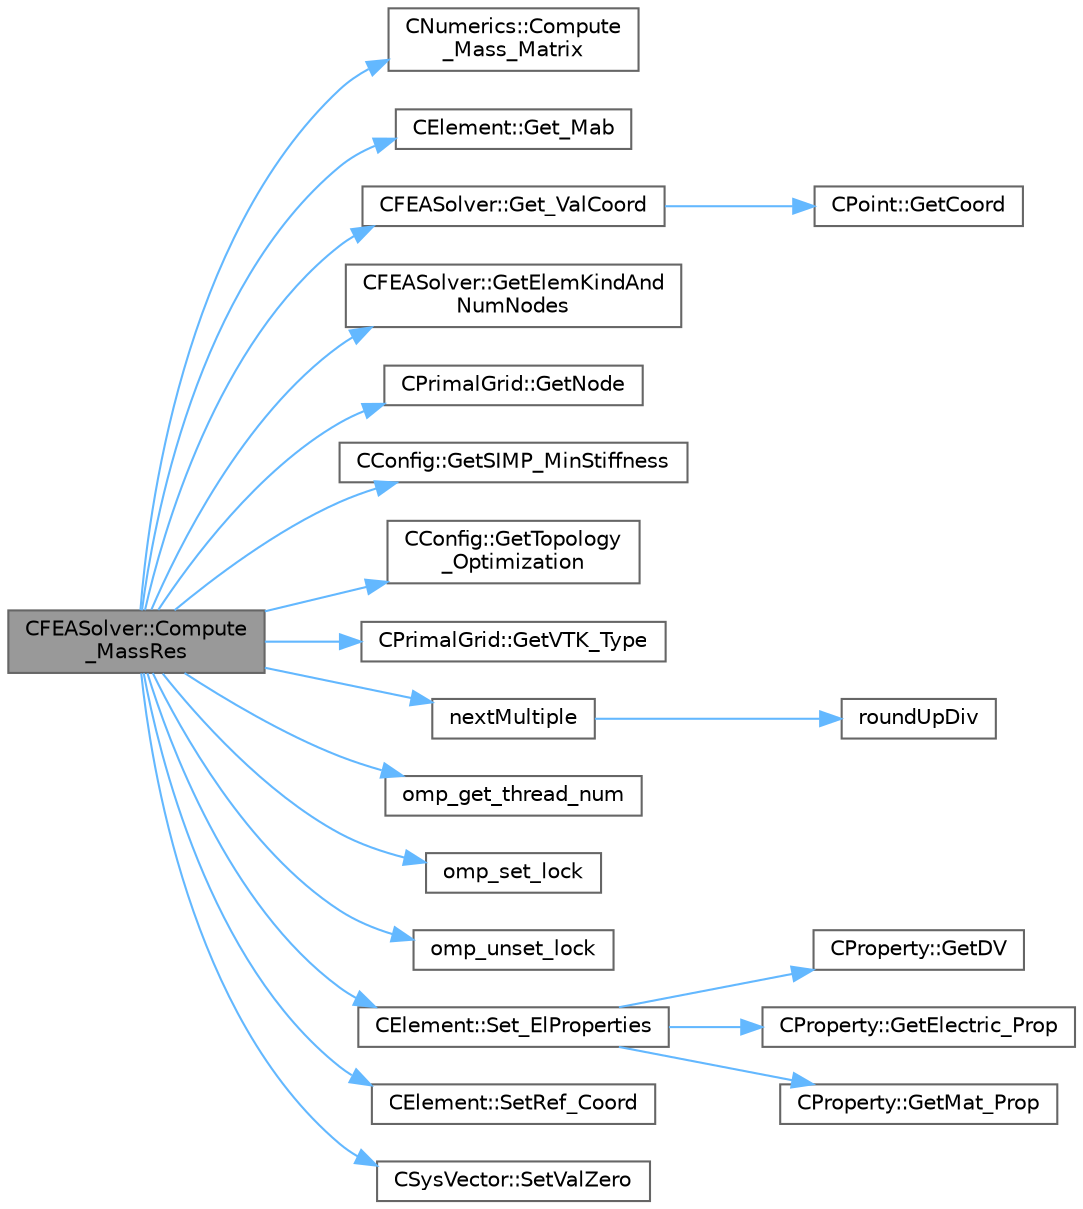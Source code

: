 digraph "CFEASolver::Compute_MassRes"
{
 // LATEX_PDF_SIZE
  bgcolor="transparent";
  edge [fontname=Helvetica,fontsize=10,labelfontname=Helvetica,labelfontsize=10];
  node [fontname=Helvetica,fontsize=10,shape=box,height=0.2,width=0.4];
  rankdir="LR";
  Node1 [id="Node000001",label="CFEASolver::Compute\l_MassRes",height=0.2,width=0.4,color="gray40", fillcolor="grey60", style="filled", fontcolor="black",tooltip="Compute the mass residual of the problem."];
  Node1 -> Node2 [id="edge1_Node000001_Node000002",color="steelblue1",style="solid",tooltip=" "];
  Node2 [id="Node000002",label="CNumerics::Compute\l_Mass_Matrix",height=0.2,width=0.4,color="grey40", fillcolor="white", style="filled",URL="$classCNumerics.html#af9afa8752781373ab7725a3657aa095f",tooltip="A virtual member to compute the mass matrix."];
  Node1 -> Node3 [id="edge2_Node000001_Node000003",color="steelblue1",style="solid",tooltip=" "];
  Node3 [id="Node000003",label="CElement::Get_Mab",height=0.2,width=0.4,color="grey40", fillcolor="white", style="filled",URL="$classCElement.html#ac848ce2c15df103416736e7b1da70963",tooltip="Return the value of the diagonal term for the mass matrix, relating nodes a and b."];
  Node1 -> Node4 [id="edge3_Node000001_Node000004",color="steelblue1",style="solid",tooltip=" "];
  Node4 [id="Node000004",label="CFEASolver::Get_ValCoord",height=0.2,width=0.4,color="grey40", fillcolor="white", style="filled",URL="$classCFEASolver.html#ad4309facfe4044d5f5a11209cc96c7eb",tooltip="Get the value of the reference coordinate to set on the element structure."];
  Node4 -> Node5 [id="edge4_Node000004_Node000005",color="steelblue1",style="solid",tooltip=" "];
  Node5 [id="Node000005",label="CPoint::GetCoord",height=0.2,width=0.4,color="grey40", fillcolor="white", style="filled",URL="$classCPoint.html#ab16c29dd03911529cd73bf467c313179",tooltip="Get the coordinates dor the control volume."];
  Node1 -> Node6 [id="edge5_Node000001_Node000006",color="steelblue1",style="solid",tooltip=" "];
  Node6 [id="Node000006",label="CFEASolver::GetElemKindAnd\lNumNodes",height=0.2,width=0.4,color="grey40", fillcolor="white", style="filled",URL="$classCFEASolver.html#a69ff8e551924f4cfbad103287b4bb8bb",tooltip="Get the element container index and number of nodes of a given VTK type."];
  Node1 -> Node7 [id="edge6_Node000001_Node000007",color="steelblue1",style="solid",tooltip=" "];
  Node7 [id="Node000007",label="CPrimalGrid::GetNode",height=0.2,width=0.4,color="grey40", fillcolor="white", style="filled",URL="$classCPrimalGrid.html#a6353b89f5a8a3948cd475da6152bf077",tooltip="Get the nodes shared by the primal grid element."];
  Node1 -> Node8 [id="edge7_Node000001_Node000008",color="steelblue1",style="solid",tooltip=" "];
  Node8 [id="Node000008",label="CConfig::GetSIMP_MinStiffness",height=0.2,width=0.4,color="grey40", fillcolor="white", style="filled",URL="$classCConfig.html#a3807df530b42b9a9f711a9670ea698e9",tooltip="Get lower bound for density-based stiffness penalization."];
  Node1 -> Node9 [id="edge8_Node000001_Node000009",color="steelblue1",style="solid",tooltip=" "];
  Node9 [id="Node000009",label="CConfig::GetTopology\l_Optimization",height=0.2,width=0.4,color="grey40", fillcolor="white", style="filled",URL="$classCConfig.html#aaf3e38ba9bf594bc2d636158d1dbf305",tooltip="Get topology optimization."];
  Node1 -> Node10 [id="edge9_Node000001_Node000010",color="steelblue1",style="solid",tooltip=" "];
  Node10 [id="Node000010",label="CPrimalGrid::GetVTK_Type",height=0.2,width=0.4,color="grey40", fillcolor="white", style="filled",URL="$classCPrimalGrid.html#ad506ad8f97dd70d71c1ee6f407df4cf5",tooltip="Get VTK type."];
  Node1 -> Node11 [id="edge10_Node000001_Node000011",color="steelblue1",style="solid",tooltip=" "];
  Node11 [id="Node000011",label="nextMultiple",height=0.2,width=0.4,color="grey40", fillcolor="white", style="filled",URL="$omp__structure_8hpp.html#adb8cd1783c3fe468888c1c0a5b57cace",tooltip="Round up to next multiple."];
  Node11 -> Node12 [id="edge11_Node000011_Node000012",color="steelblue1",style="solid",tooltip=" "];
  Node12 [id="Node000012",label="roundUpDiv",height=0.2,width=0.4,color="grey40", fillcolor="white", style="filled",URL="$omp__structure_8hpp.html#a1c00281f52b615b111a4990b2d2a5157",tooltip="Integer division rounding up."];
  Node1 -> Node13 [id="edge12_Node000001_Node000013",color="steelblue1",style="solid",tooltip=" "];
  Node13 [id="Node000013",label="omp_get_thread_num",height=0.2,width=0.4,color="grey40", fillcolor="white", style="filled",URL="$omp__structure_8hpp.html#aad63dd7e34961dbbd2e8774e7f6bc2d0",tooltip="Index of current thread, akin to MPI rank."];
  Node1 -> Node14 [id="edge13_Node000001_Node000014",color="steelblue1",style="solid",tooltip=" "];
  Node14 [id="Node000014",label="omp_set_lock",height=0.2,width=0.4,color="grey40", fillcolor="white", style="filled",URL="$omp__structure_8hpp.html#ab306e0d3de13445b4ca9d93b67b8fd25",tooltip=" "];
  Node1 -> Node15 [id="edge14_Node000001_Node000015",color="steelblue1",style="solid",tooltip=" "];
  Node15 [id="Node000015",label="omp_unset_lock",height=0.2,width=0.4,color="grey40", fillcolor="white", style="filled",URL="$omp__structure_8hpp.html#aaf7282f4c7262612a1c68395bc764470",tooltip=" "];
  Node1 -> Node16 [id="edge15_Node000001_Node000016",color="steelblue1",style="solid",tooltip=" "];
  Node16 [id="Node000016",label="CElement::Set_ElProperties",height=0.2,width=0.4,color="grey40", fillcolor="white", style="filled",URL="$classCElement.html#a5a9bc98cf64c54b7e073427967dc3f5a",tooltip="Store the values of the identifiers for element properties."];
  Node16 -> Node17 [id="edge16_Node000016_Node000017",color="steelblue1",style="solid",tooltip=" "];
  Node17 [id="Node000017",label="CProperty::GetDV",height=0.2,width=0.4,color="grey40", fillcolor="white", style="filled",URL="$classCProperty.html#a903e86823bf39c0aee76101d401668c5",tooltip="Get index of the design variable."];
  Node16 -> Node18 [id="edge17_Node000016_Node000018",color="steelblue1",style="solid",tooltip=" "];
  Node18 [id="Node000018",label="CProperty::GetElectric_Prop",height=0.2,width=0.4,color="grey40", fillcolor="white", style="filled",URL="$classCProperty.html#a39808d4c3a823fee58948e00f3abb002",tooltip="Get index of the electric properties."];
  Node16 -> Node19 [id="edge18_Node000016_Node000019",color="steelblue1",style="solid",tooltip=" "];
  Node19 [id="Node000019",label="CProperty::GetMat_Prop",height=0.2,width=0.4,color="grey40", fillcolor="white", style="filled",URL="$classCProperty.html#ae052b949ce07fbd8906850d8098862cf",tooltip="Get index of the physical properties."];
  Node1 -> Node20 [id="edge19_Node000001_Node000020",color="steelblue1",style="solid",tooltip=" "];
  Node20 [id="Node000020",label="CElement::SetRef_Coord",height=0.2,width=0.4,color="grey40", fillcolor="white", style="filled",URL="$classCElement.html#a734f0ffdf9fc0d48f6add20fd6cd5cfe",tooltip="Set the value of the coordinate of the nodes in the reference configuration."];
  Node1 -> Node21 [id="edge20_Node000001_Node000021",color="steelblue1",style="solid",tooltip=" "];
  Node21 [id="Node000021",label="CSysVector::SetValZero",height=0.2,width=0.4,color="grey40", fillcolor="white", style="filled",URL="$classCSysVector.html#aa179ddab500faadee96bebecff9e201d",tooltip="Sets to zero all the entries of the vector."];
}
